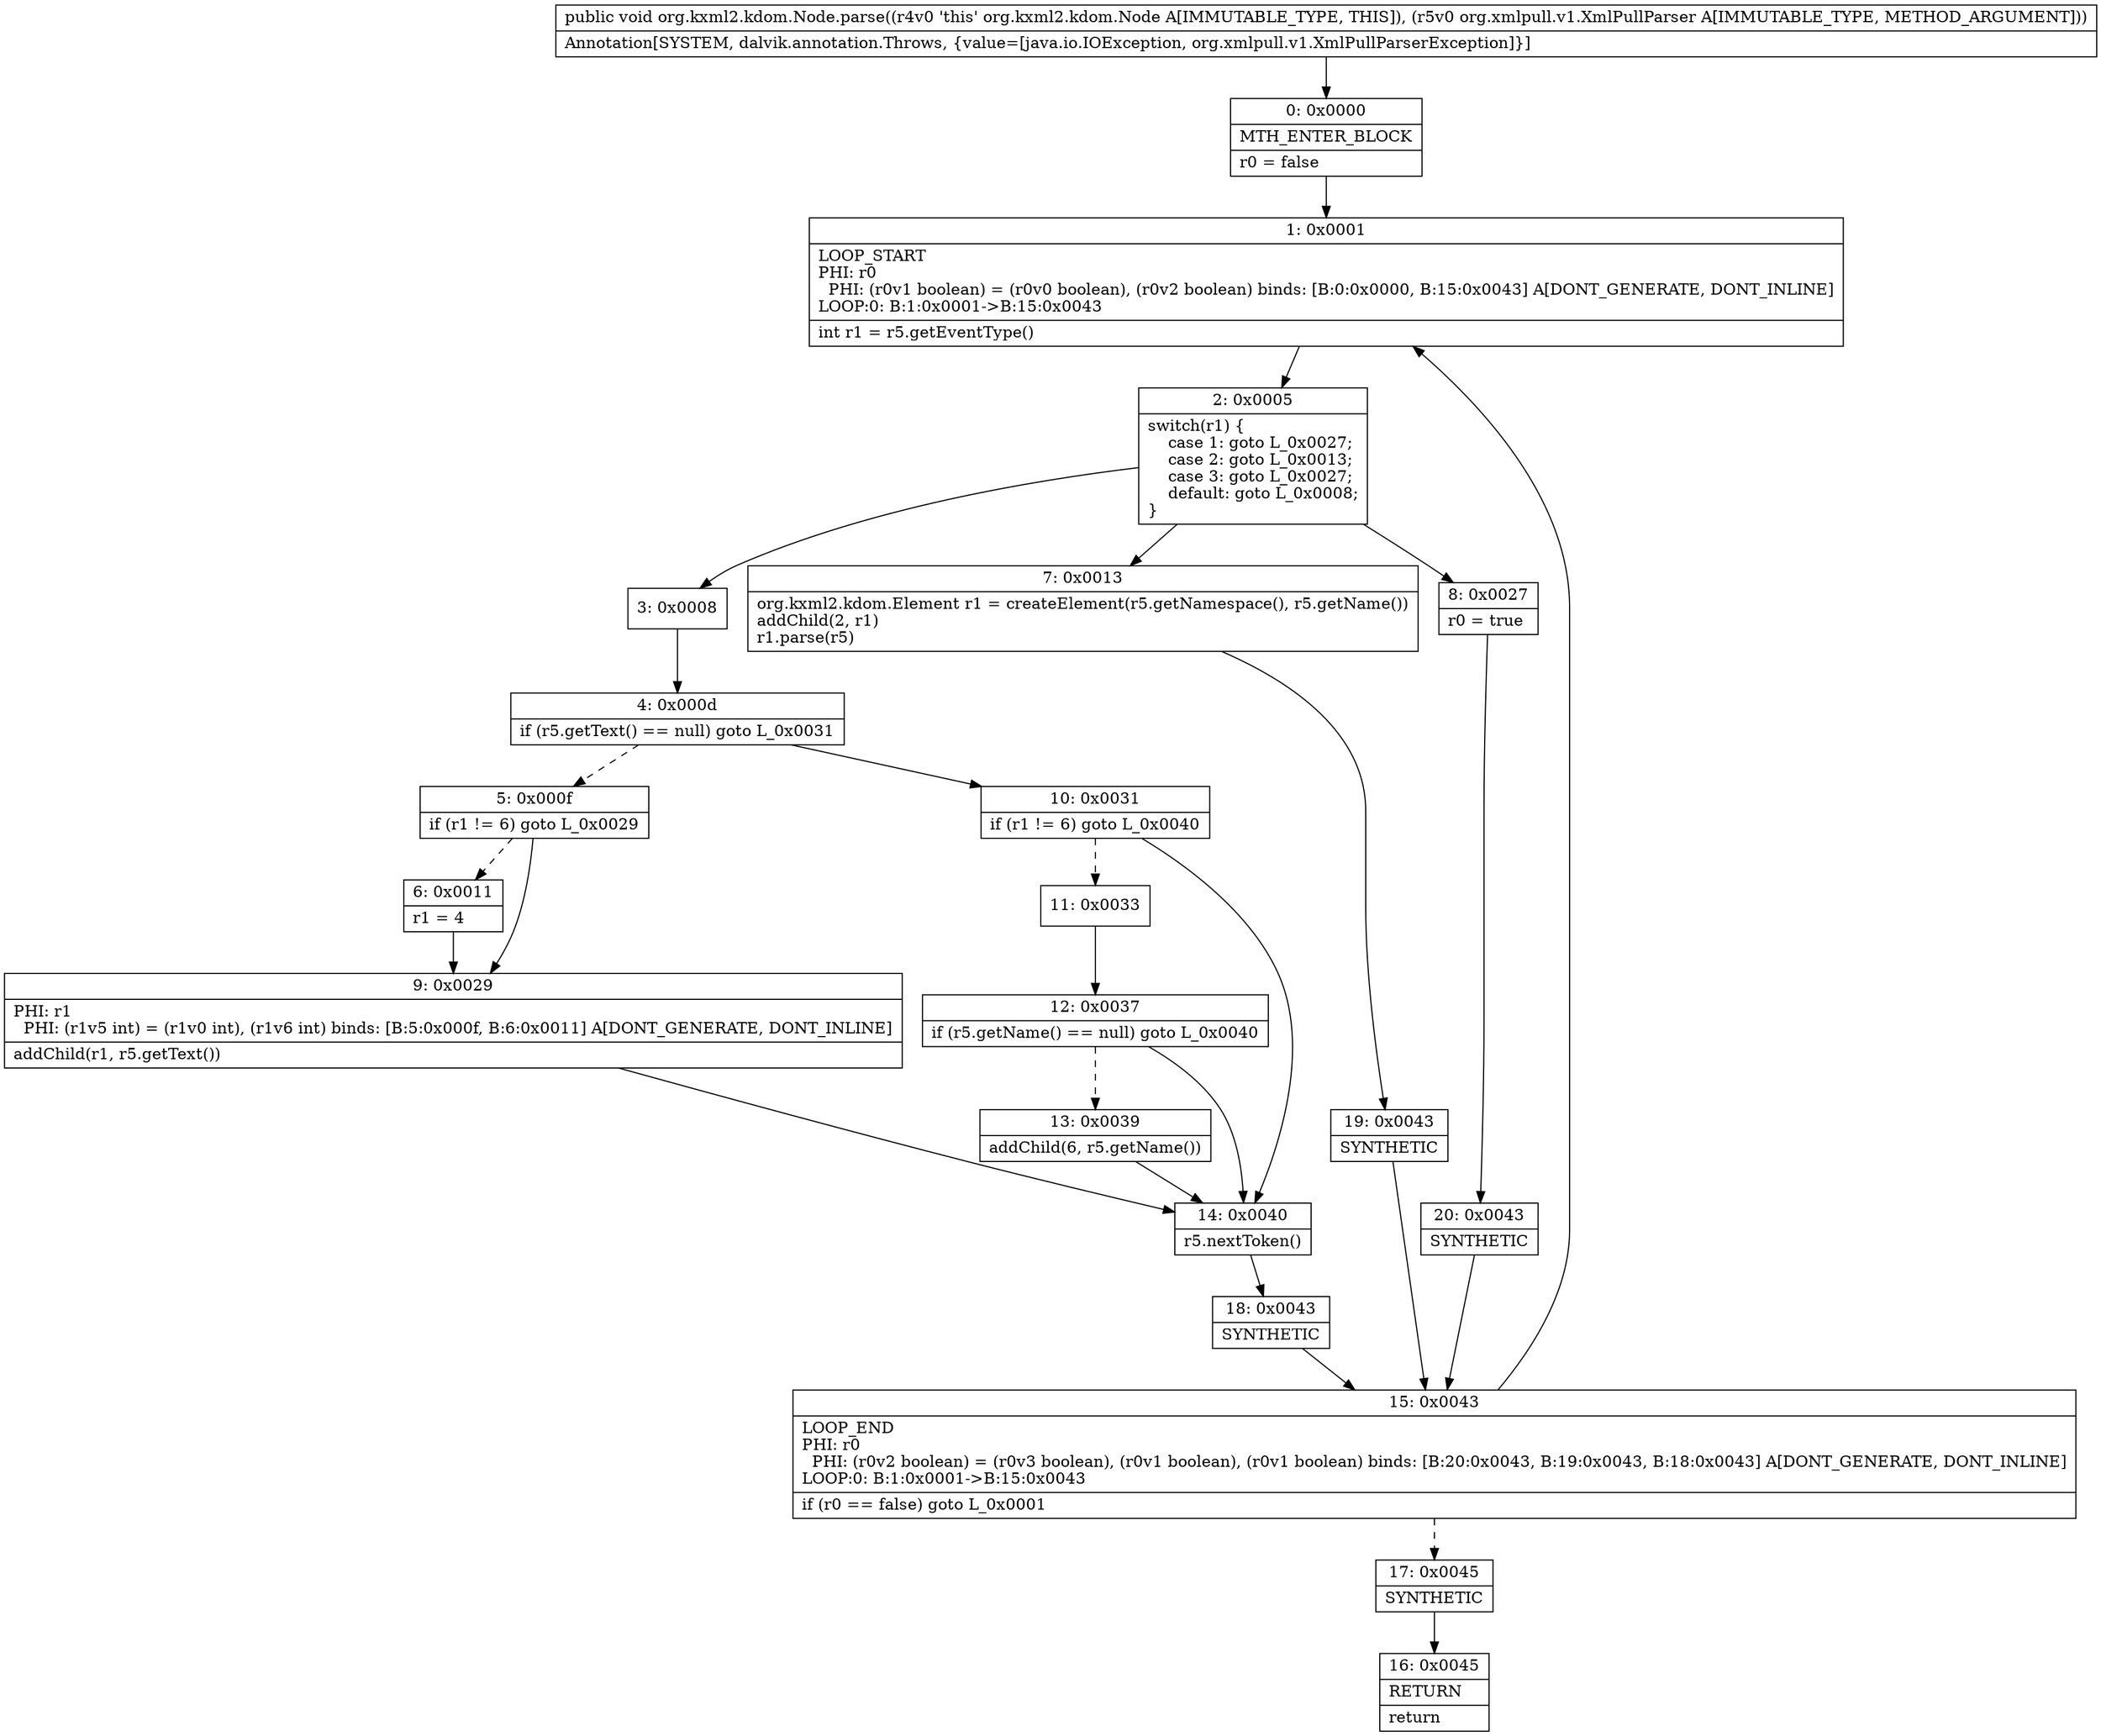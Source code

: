 digraph "CFG fororg.kxml2.kdom.Node.parse(Lorg\/xmlpull\/v1\/XmlPullParser;)V" {
Node_0 [shape=record,label="{0\:\ 0x0000|MTH_ENTER_BLOCK\l|r0 = false\l}"];
Node_1 [shape=record,label="{1\:\ 0x0001|LOOP_START\lPHI: r0 \l  PHI: (r0v1 boolean) = (r0v0 boolean), (r0v2 boolean) binds: [B:0:0x0000, B:15:0x0043] A[DONT_GENERATE, DONT_INLINE]\lLOOP:0: B:1:0x0001\-\>B:15:0x0043\l|int r1 = r5.getEventType()\l}"];
Node_2 [shape=record,label="{2\:\ 0x0005|switch(r1) \{\l    case 1: goto L_0x0027;\l    case 2: goto L_0x0013;\l    case 3: goto L_0x0027;\l    default: goto L_0x0008;\l\}\l}"];
Node_3 [shape=record,label="{3\:\ 0x0008}"];
Node_4 [shape=record,label="{4\:\ 0x000d|if (r5.getText() == null) goto L_0x0031\l}"];
Node_5 [shape=record,label="{5\:\ 0x000f|if (r1 != 6) goto L_0x0029\l}"];
Node_6 [shape=record,label="{6\:\ 0x0011|r1 = 4\l}"];
Node_7 [shape=record,label="{7\:\ 0x0013|org.kxml2.kdom.Element r1 = createElement(r5.getNamespace(), r5.getName())\laddChild(2, r1)\lr1.parse(r5)\l}"];
Node_8 [shape=record,label="{8\:\ 0x0027|r0 = true\l}"];
Node_9 [shape=record,label="{9\:\ 0x0029|PHI: r1 \l  PHI: (r1v5 int) = (r1v0 int), (r1v6 int) binds: [B:5:0x000f, B:6:0x0011] A[DONT_GENERATE, DONT_INLINE]\l|addChild(r1, r5.getText())\l}"];
Node_10 [shape=record,label="{10\:\ 0x0031|if (r1 != 6) goto L_0x0040\l}"];
Node_11 [shape=record,label="{11\:\ 0x0033}"];
Node_12 [shape=record,label="{12\:\ 0x0037|if (r5.getName() == null) goto L_0x0040\l}"];
Node_13 [shape=record,label="{13\:\ 0x0039|addChild(6, r5.getName())\l}"];
Node_14 [shape=record,label="{14\:\ 0x0040|r5.nextToken()\l}"];
Node_15 [shape=record,label="{15\:\ 0x0043|LOOP_END\lPHI: r0 \l  PHI: (r0v2 boolean) = (r0v3 boolean), (r0v1 boolean), (r0v1 boolean) binds: [B:20:0x0043, B:19:0x0043, B:18:0x0043] A[DONT_GENERATE, DONT_INLINE]\lLOOP:0: B:1:0x0001\-\>B:15:0x0043\l|if (r0 == false) goto L_0x0001\l}"];
Node_16 [shape=record,label="{16\:\ 0x0045|RETURN\l|return\l}"];
Node_17 [shape=record,label="{17\:\ 0x0045|SYNTHETIC\l}"];
Node_18 [shape=record,label="{18\:\ 0x0043|SYNTHETIC\l}"];
Node_19 [shape=record,label="{19\:\ 0x0043|SYNTHETIC\l}"];
Node_20 [shape=record,label="{20\:\ 0x0043|SYNTHETIC\l}"];
MethodNode[shape=record,label="{public void org.kxml2.kdom.Node.parse((r4v0 'this' org.kxml2.kdom.Node A[IMMUTABLE_TYPE, THIS]), (r5v0 org.xmlpull.v1.XmlPullParser A[IMMUTABLE_TYPE, METHOD_ARGUMENT]))  | Annotation[SYSTEM, dalvik.annotation.Throws, \{value=[java.io.IOException, org.xmlpull.v1.XmlPullParserException]\}]\l}"];
MethodNode -> Node_0;
Node_0 -> Node_1;
Node_1 -> Node_2;
Node_2 -> Node_3;
Node_2 -> Node_7;
Node_2 -> Node_8;
Node_3 -> Node_4;
Node_4 -> Node_5[style=dashed];
Node_4 -> Node_10;
Node_5 -> Node_6[style=dashed];
Node_5 -> Node_9;
Node_6 -> Node_9;
Node_7 -> Node_19;
Node_8 -> Node_20;
Node_9 -> Node_14;
Node_10 -> Node_11[style=dashed];
Node_10 -> Node_14;
Node_11 -> Node_12;
Node_12 -> Node_13[style=dashed];
Node_12 -> Node_14;
Node_13 -> Node_14;
Node_14 -> Node_18;
Node_15 -> Node_1;
Node_15 -> Node_17[style=dashed];
Node_17 -> Node_16;
Node_18 -> Node_15;
Node_19 -> Node_15;
Node_20 -> Node_15;
}

